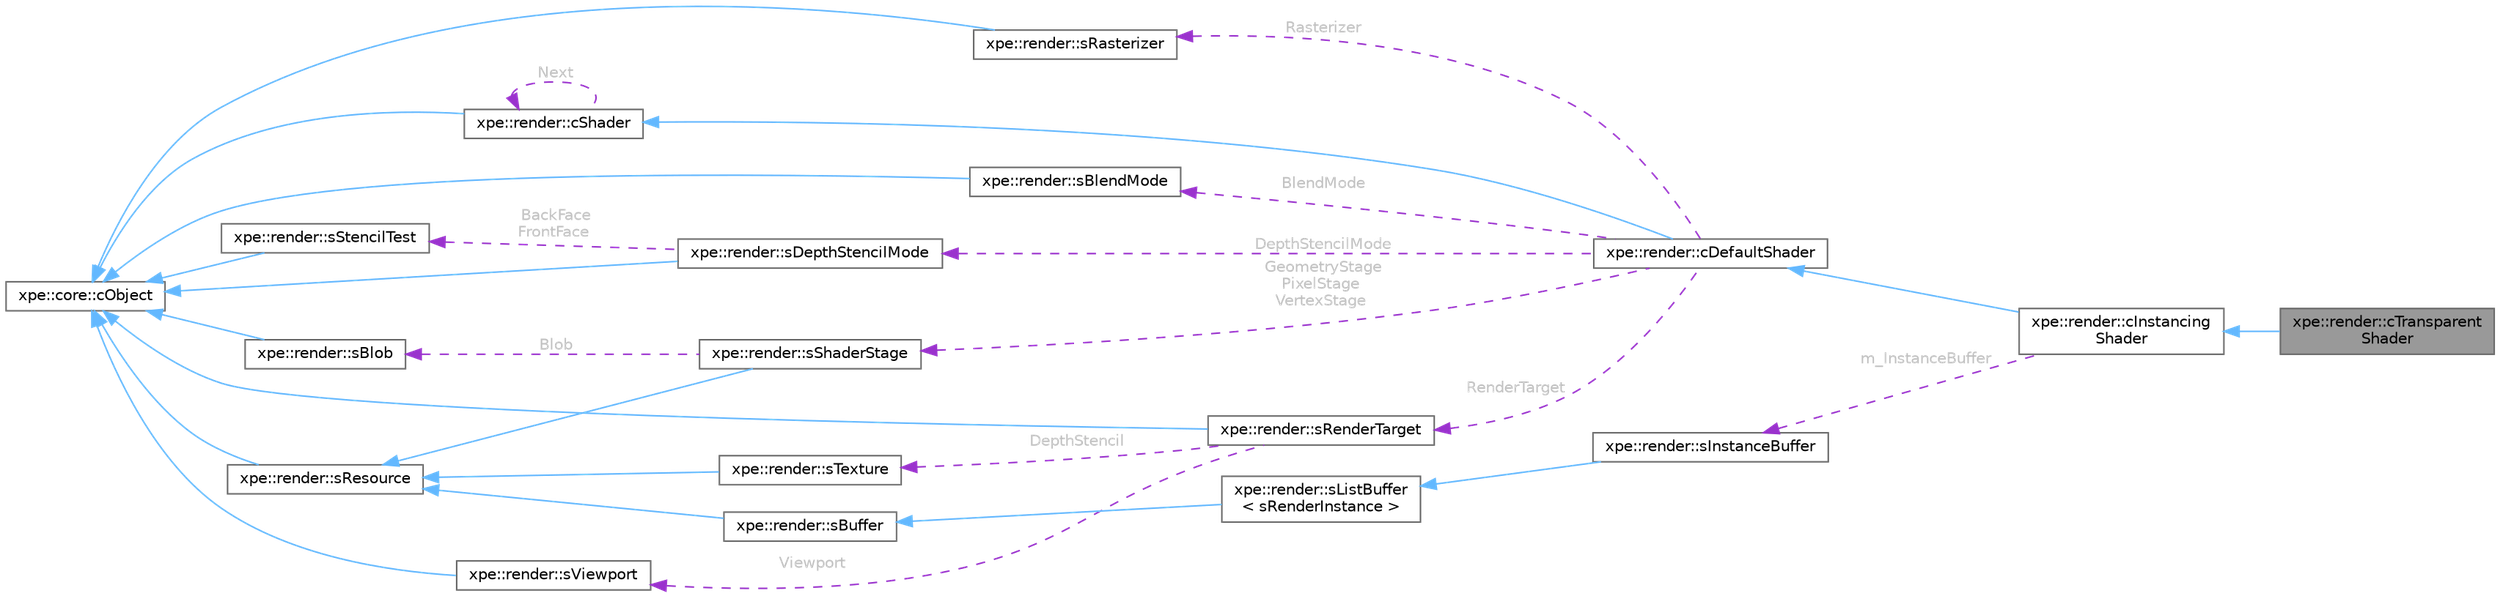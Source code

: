 digraph "xpe::render::cTransparentShader"
{
 // LATEX_PDF_SIZE
  bgcolor="transparent";
  edge [fontname=Helvetica,fontsize=10,labelfontname=Helvetica,labelfontsize=10];
  node [fontname=Helvetica,fontsize=10,shape=box,height=0.2,width=0.4];
  rankdir="LR";
  Node1 [id="Node000001",label="xpe::render::cTransparent\lShader",height=0.2,width=0.4,color="gray40", fillcolor="grey60", style="filled", fontcolor="black",tooltip=" "];
  Node2 -> Node1 [id="edge57_Node000001_Node000002",dir="back",color="steelblue1",style="solid",tooltip=" "];
  Node2 [id="Node000002",label="xpe::render::cInstancing\lShader",height=0.2,width=0.4,color="gray40", fillcolor="white", style="filled",URL="$classxpe_1_1render_1_1c_instancing_shader.html",tooltip=" "];
  Node3 -> Node2 [id="edge58_Node000002_Node000003",dir="back",color="steelblue1",style="solid",tooltip=" "];
  Node3 [id="Node000003",label="xpe::render::cDefaultShader",height=0.2,width=0.4,color="gray40", fillcolor="white", style="filled",URL="$classxpe_1_1render_1_1c_default_shader.html",tooltip=" "];
  Node4 -> Node3 [id="edge59_Node000003_Node000004",dir="back",color="steelblue1",style="solid",tooltip=" "];
  Node4 [id="Node000004",label="xpe::render::cShader",height=0.2,width=0.4,color="gray40", fillcolor="white", style="filled",URL="$classxpe_1_1render_1_1c_shader.html",tooltip=" "];
  Node5 -> Node4 [id="edge60_Node000004_Node000005",dir="back",color="steelblue1",style="solid",tooltip=" "];
  Node5 [id="Node000005",label="xpe::core::cObject",height=0.2,width=0.4,color="gray40", fillcolor="white", style="filled",URL="$classxpe_1_1core_1_1c_object.html",tooltip=" "];
  Node4 -> Node4 [id="edge61_Node000004_Node000004",dir="back",color="darkorchid3",style="dashed",tooltip=" ",label=" Next",fontcolor="grey" ];
  Node6 -> Node3 [id="edge62_Node000003_Node000006",dir="back",color="darkorchid3",style="dashed",tooltip=" ",label=" GeometryStage\nPixelStage\nVertexStage",fontcolor="grey" ];
  Node6 [id="Node000006",label="xpe::render::sShaderStage",height=0.2,width=0.4,color="gray40", fillcolor="white", style="filled",URL="$structxpe_1_1render_1_1s_shader_stage.html",tooltip=" "];
  Node7 -> Node6 [id="edge63_Node000006_Node000007",dir="back",color="steelblue1",style="solid",tooltip=" "];
  Node7 [id="Node000007",label="xpe::render::sResource",height=0.2,width=0.4,color="gray40", fillcolor="white", style="filled",URL="$structxpe_1_1render_1_1s_resource.html",tooltip=" "];
  Node5 -> Node7 [id="edge64_Node000007_Node000005",dir="back",color="steelblue1",style="solid",tooltip=" "];
  Node8 -> Node6 [id="edge65_Node000006_Node000008",dir="back",color="darkorchid3",style="dashed",tooltip=" ",label=" Blob",fontcolor="grey" ];
  Node8 [id="Node000008",label="xpe::render::sBlob",height=0.2,width=0.4,color="gray40", fillcolor="white", style="filled",URL="$structxpe_1_1render_1_1s_blob.html",tooltip=" "];
  Node5 -> Node8 [id="edge66_Node000008_Node000005",dir="back",color="steelblue1",style="solid",tooltip=" "];
  Node9 -> Node3 [id="edge67_Node000003_Node000009",dir="back",color="darkorchid3",style="dashed",tooltip=" ",label=" RenderTarget",fontcolor="grey" ];
  Node9 [id="Node000009",label="xpe::render::sRenderTarget",height=0.2,width=0.4,color="gray40", fillcolor="white", style="filled",URL="$structxpe_1_1render_1_1s_render_target.html",tooltip=" "];
  Node5 -> Node9 [id="edge68_Node000009_Node000005",dir="back",color="steelblue1",style="solid",tooltip=" "];
  Node10 -> Node9 [id="edge69_Node000009_Node000010",dir="back",color="darkorchid3",style="dashed",tooltip=" ",label=" DepthStencil",fontcolor="grey" ];
  Node10 [id="Node000010",label="xpe::render::sTexture",height=0.2,width=0.4,color="gray40", fillcolor="white", style="filled",URL="$structxpe_1_1render_1_1s_texture.html",tooltip=" "];
  Node7 -> Node10 [id="edge70_Node000010_Node000007",dir="back",color="steelblue1",style="solid",tooltip=" "];
  Node11 -> Node9 [id="edge71_Node000009_Node000011",dir="back",color="darkorchid3",style="dashed",tooltip=" ",label=" Viewport",fontcolor="grey" ];
  Node11 [id="Node000011",label="xpe::render::sViewport",height=0.2,width=0.4,color="gray40", fillcolor="white", style="filled",URL="$structxpe_1_1render_1_1s_viewport.html",tooltip=" "];
  Node5 -> Node11 [id="edge72_Node000011_Node000005",dir="back",color="steelblue1",style="solid",tooltip=" "];
  Node12 -> Node3 [id="edge73_Node000003_Node000012",dir="back",color="darkorchid3",style="dashed",tooltip=" ",label=" Rasterizer",fontcolor="grey" ];
  Node12 [id="Node000012",label="xpe::render::sRasterizer",height=0.2,width=0.4,color="gray40", fillcolor="white", style="filled",URL="$structxpe_1_1render_1_1s_rasterizer.html",tooltip=" "];
  Node5 -> Node12 [id="edge74_Node000012_Node000005",dir="back",color="steelblue1",style="solid",tooltip=" "];
  Node13 -> Node3 [id="edge75_Node000003_Node000013",dir="back",color="darkorchid3",style="dashed",tooltip=" ",label=" DepthStencilMode",fontcolor="grey" ];
  Node13 [id="Node000013",label="xpe::render::sDepthStencilMode",height=0.2,width=0.4,color="gray40", fillcolor="white", style="filled",URL="$structxpe_1_1render_1_1s_depth_stencil_mode.html",tooltip=" "];
  Node5 -> Node13 [id="edge76_Node000013_Node000005",dir="back",color="steelblue1",style="solid",tooltip=" "];
  Node14 -> Node13 [id="edge77_Node000013_Node000014",dir="back",color="darkorchid3",style="dashed",tooltip=" ",label=" BackFace\nFrontFace",fontcolor="grey" ];
  Node14 [id="Node000014",label="xpe::render::sStencilTest",height=0.2,width=0.4,color="gray40", fillcolor="white", style="filled",URL="$structxpe_1_1render_1_1s_stencil_test.html",tooltip=" "];
  Node5 -> Node14 [id="edge78_Node000014_Node000005",dir="back",color="steelblue1",style="solid",tooltip=" "];
  Node15 -> Node3 [id="edge79_Node000003_Node000015",dir="back",color="darkorchid3",style="dashed",tooltip=" ",label=" BlendMode",fontcolor="grey" ];
  Node15 [id="Node000015",label="xpe::render::sBlendMode",height=0.2,width=0.4,color="gray40", fillcolor="white", style="filled",URL="$structxpe_1_1render_1_1s_blend_mode.html",tooltip=" "];
  Node5 -> Node15 [id="edge80_Node000015_Node000005",dir="back",color="steelblue1",style="solid",tooltip=" "];
  Node16 -> Node2 [id="edge81_Node000002_Node000016",dir="back",color="darkorchid3",style="dashed",tooltip=" ",label=" m_InstanceBuffer",fontcolor="grey" ];
  Node16 [id="Node000016",label="xpe::render::sInstanceBuffer",height=0.2,width=0.4,color="gray40", fillcolor="white", style="filled",URL="$structxpe_1_1render_1_1s_instance_buffer.html",tooltip=" "];
  Node17 -> Node16 [id="edge82_Node000016_Node000017",dir="back",color="steelblue1",style="solid",tooltip=" "];
  Node17 [id="Node000017",label="xpe::render::sListBuffer\l\< sRenderInstance \>",height=0.2,width=0.4,color="gray40", fillcolor="white", style="filled",URL="$classxpe_1_1render_1_1s_list_buffer.html",tooltip=" "];
  Node18 -> Node17 [id="edge83_Node000017_Node000018",dir="back",color="steelblue1",style="solid",tooltip=" "];
  Node18 [id="Node000018",label="xpe::render::sBuffer",height=0.2,width=0.4,color="gray40", fillcolor="white", style="filled",URL="$structxpe_1_1render_1_1s_buffer.html",tooltip=" "];
  Node7 -> Node18 [id="edge84_Node000018_Node000007",dir="back",color="steelblue1",style="solid",tooltip=" "];
}
